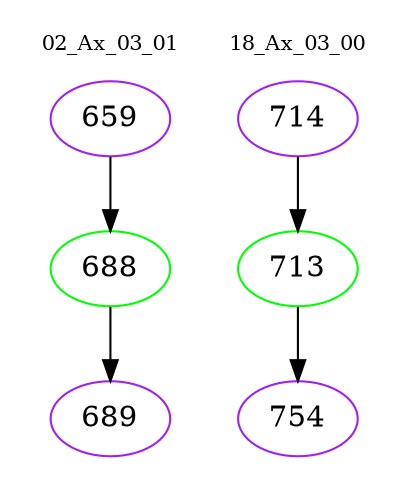 digraph{
subgraph cluster_0 {
color = white
label = "02_Ax_03_01";
fontsize=10;
T0_659 [label="659", color="purple"]
T0_659 -> T0_688 [color="black"]
T0_688 [label="688", color="green"]
T0_688 -> T0_689 [color="black"]
T0_689 [label="689", color="purple"]
}
subgraph cluster_1 {
color = white
label = "18_Ax_03_00";
fontsize=10;
T1_714 [label="714", color="purple"]
T1_714 -> T1_713 [color="black"]
T1_713 [label="713", color="green"]
T1_713 -> T1_754 [color="black"]
T1_754 [label="754", color="purple"]
}
}
